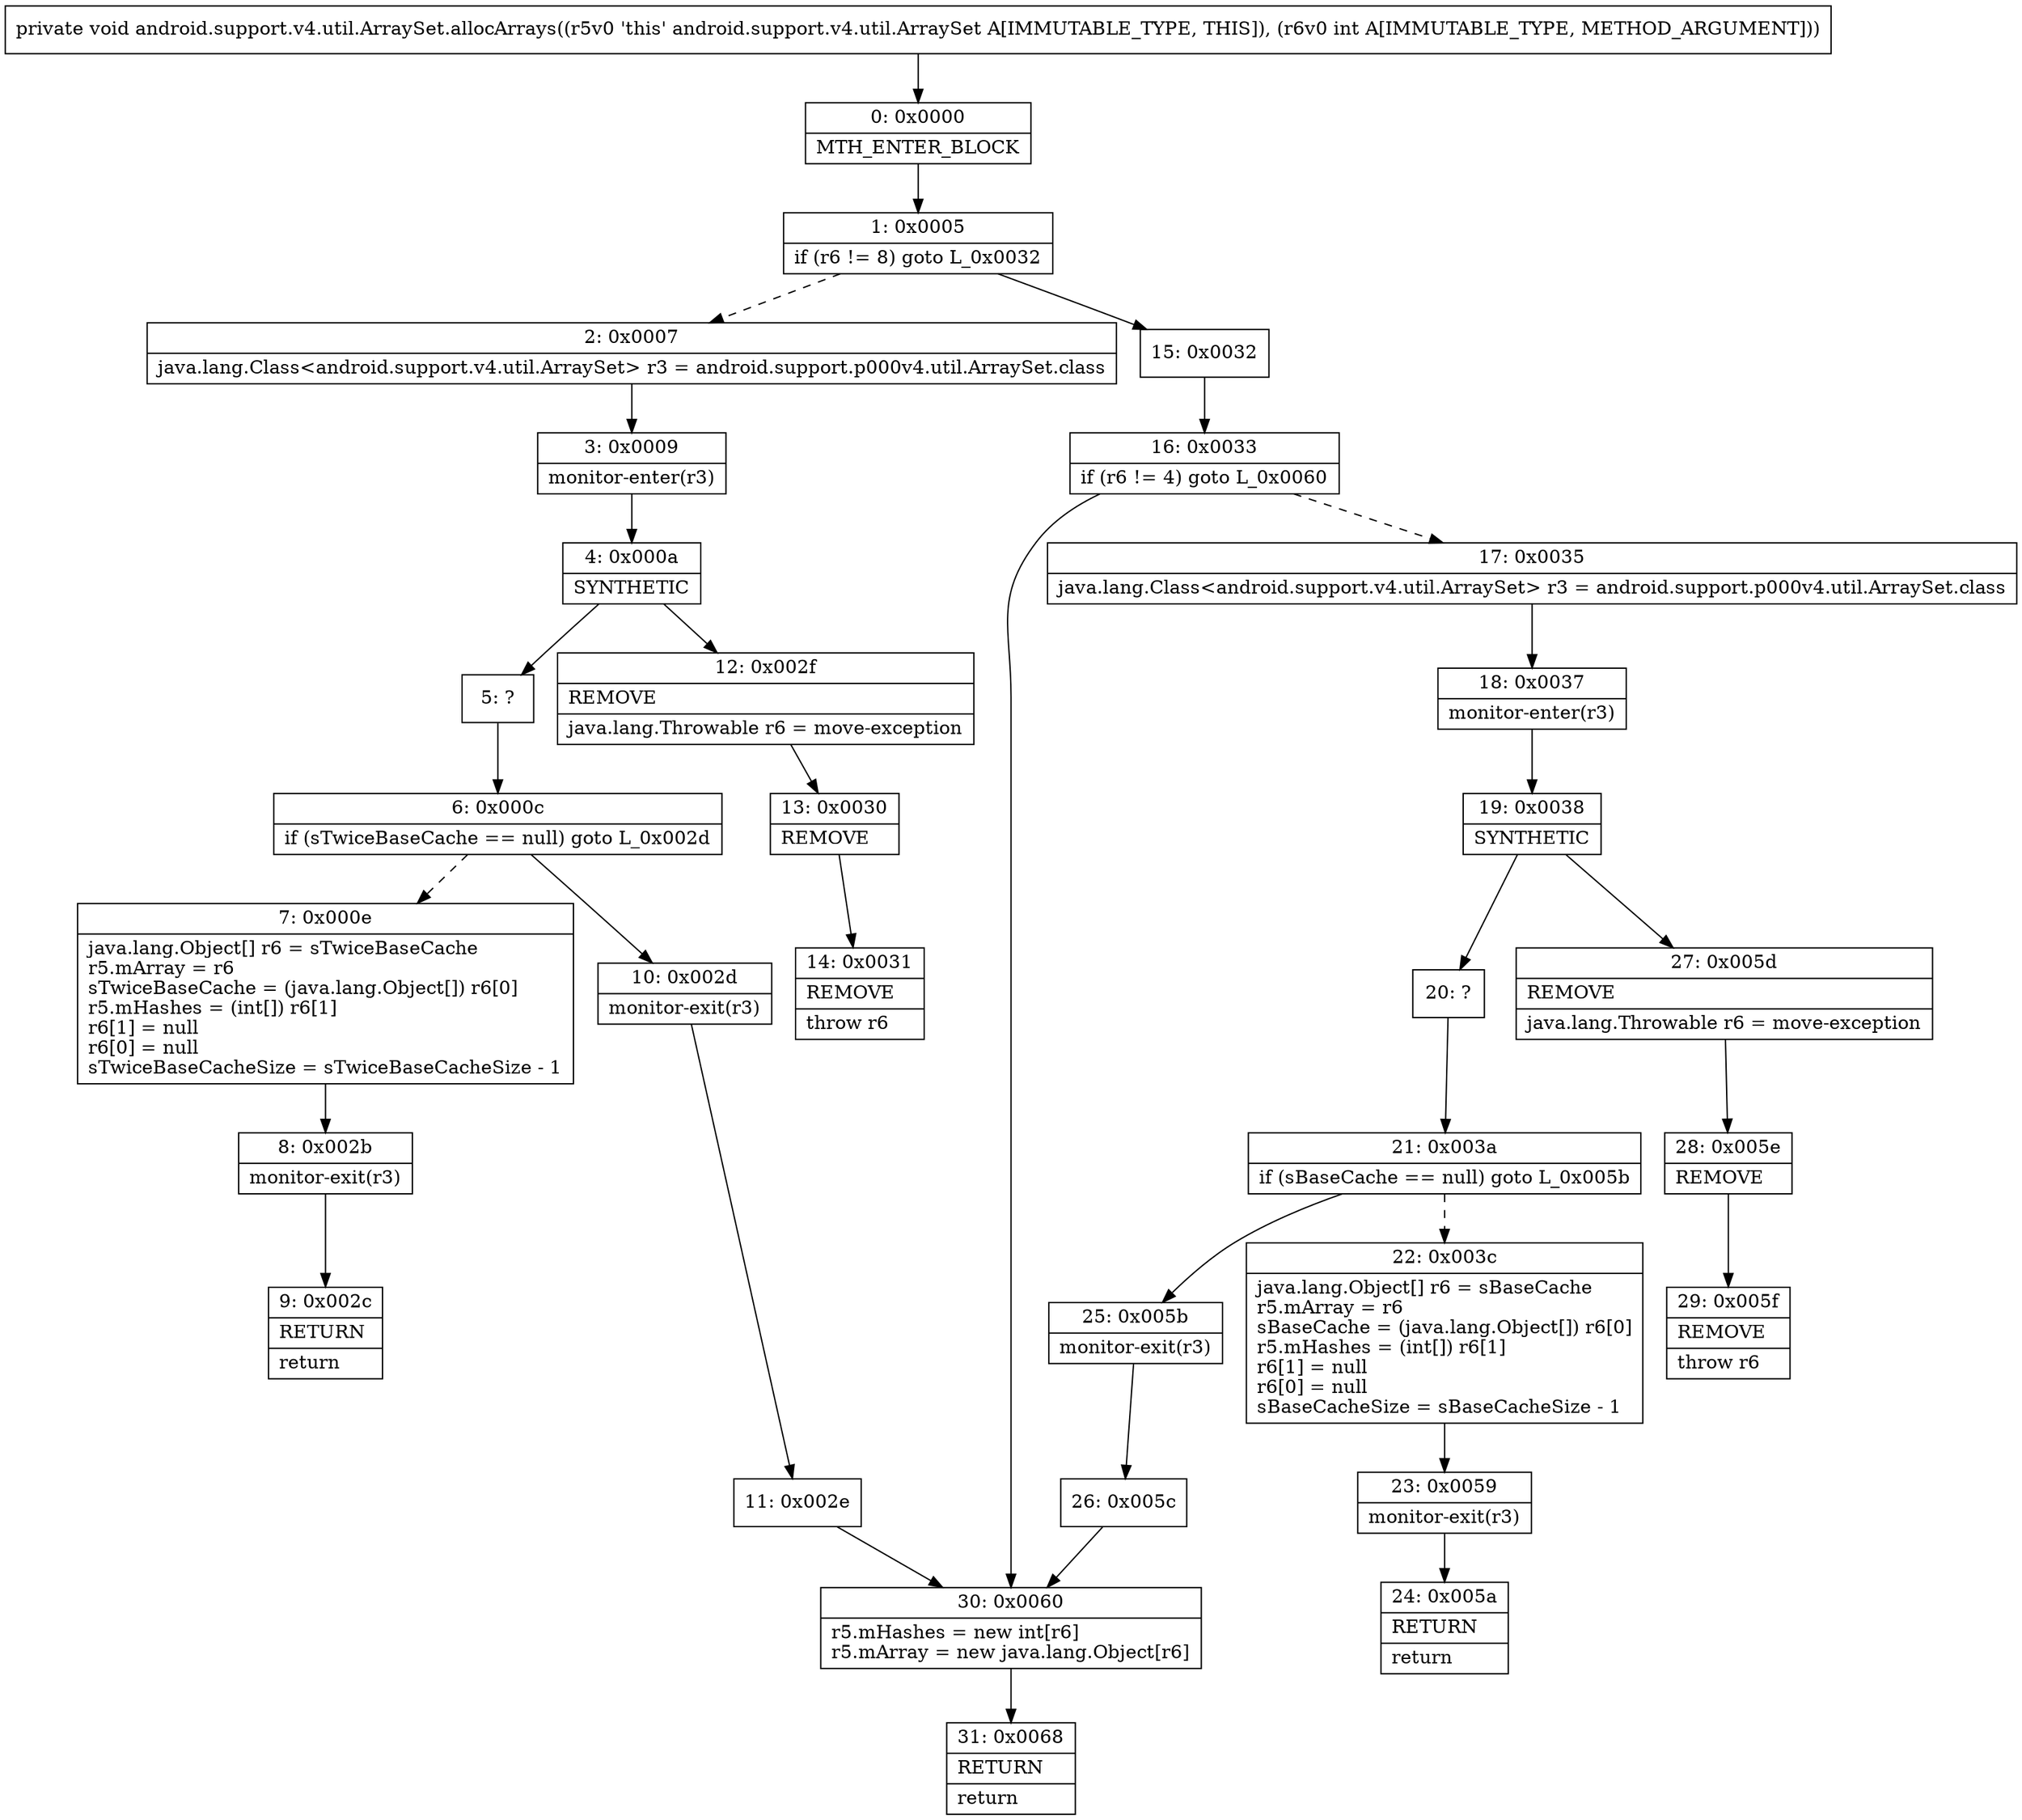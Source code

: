 digraph "CFG forandroid.support.v4.util.ArraySet.allocArrays(I)V" {
Node_0 [shape=record,label="{0\:\ 0x0000|MTH_ENTER_BLOCK\l}"];
Node_1 [shape=record,label="{1\:\ 0x0005|if (r6 != 8) goto L_0x0032\l}"];
Node_2 [shape=record,label="{2\:\ 0x0007|java.lang.Class\<android.support.v4.util.ArraySet\> r3 = android.support.p000v4.util.ArraySet.class\l}"];
Node_3 [shape=record,label="{3\:\ 0x0009|monitor\-enter(r3)\l}"];
Node_4 [shape=record,label="{4\:\ 0x000a|SYNTHETIC\l}"];
Node_5 [shape=record,label="{5\:\ ?}"];
Node_6 [shape=record,label="{6\:\ 0x000c|if (sTwiceBaseCache == null) goto L_0x002d\l}"];
Node_7 [shape=record,label="{7\:\ 0x000e|java.lang.Object[] r6 = sTwiceBaseCache\lr5.mArray = r6\lsTwiceBaseCache = (java.lang.Object[]) r6[0]\lr5.mHashes = (int[]) r6[1]\lr6[1] = null\lr6[0] = null\lsTwiceBaseCacheSize = sTwiceBaseCacheSize \- 1\l}"];
Node_8 [shape=record,label="{8\:\ 0x002b|monitor\-exit(r3)\l}"];
Node_9 [shape=record,label="{9\:\ 0x002c|RETURN\l|return\l}"];
Node_10 [shape=record,label="{10\:\ 0x002d|monitor\-exit(r3)\l}"];
Node_11 [shape=record,label="{11\:\ 0x002e}"];
Node_12 [shape=record,label="{12\:\ 0x002f|REMOVE\l|java.lang.Throwable r6 = move\-exception\l}"];
Node_13 [shape=record,label="{13\:\ 0x0030|REMOVE\l}"];
Node_14 [shape=record,label="{14\:\ 0x0031|REMOVE\l|throw r6\l}"];
Node_15 [shape=record,label="{15\:\ 0x0032}"];
Node_16 [shape=record,label="{16\:\ 0x0033|if (r6 != 4) goto L_0x0060\l}"];
Node_17 [shape=record,label="{17\:\ 0x0035|java.lang.Class\<android.support.v4.util.ArraySet\> r3 = android.support.p000v4.util.ArraySet.class\l}"];
Node_18 [shape=record,label="{18\:\ 0x0037|monitor\-enter(r3)\l}"];
Node_19 [shape=record,label="{19\:\ 0x0038|SYNTHETIC\l}"];
Node_20 [shape=record,label="{20\:\ ?}"];
Node_21 [shape=record,label="{21\:\ 0x003a|if (sBaseCache == null) goto L_0x005b\l}"];
Node_22 [shape=record,label="{22\:\ 0x003c|java.lang.Object[] r6 = sBaseCache\lr5.mArray = r6\lsBaseCache = (java.lang.Object[]) r6[0]\lr5.mHashes = (int[]) r6[1]\lr6[1] = null\lr6[0] = null\lsBaseCacheSize = sBaseCacheSize \- 1\l}"];
Node_23 [shape=record,label="{23\:\ 0x0059|monitor\-exit(r3)\l}"];
Node_24 [shape=record,label="{24\:\ 0x005a|RETURN\l|return\l}"];
Node_25 [shape=record,label="{25\:\ 0x005b|monitor\-exit(r3)\l}"];
Node_26 [shape=record,label="{26\:\ 0x005c}"];
Node_27 [shape=record,label="{27\:\ 0x005d|REMOVE\l|java.lang.Throwable r6 = move\-exception\l}"];
Node_28 [shape=record,label="{28\:\ 0x005e|REMOVE\l}"];
Node_29 [shape=record,label="{29\:\ 0x005f|REMOVE\l|throw r6\l}"];
Node_30 [shape=record,label="{30\:\ 0x0060|r5.mHashes = new int[r6]\lr5.mArray = new java.lang.Object[r6]\l}"];
Node_31 [shape=record,label="{31\:\ 0x0068|RETURN\l|return\l}"];
MethodNode[shape=record,label="{private void android.support.v4.util.ArraySet.allocArrays((r5v0 'this' android.support.v4.util.ArraySet A[IMMUTABLE_TYPE, THIS]), (r6v0 int A[IMMUTABLE_TYPE, METHOD_ARGUMENT])) }"];
MethodNode -> Node_0;
Node_0 -> Node_1;
Node_1 -> Node_2[style=dashed];
Node_1 -> Node_15;
Node_2 -> Node_3;
Node_3 -> Node_4;
Node_4 -> Node_5;
Node_4 -> Node_12;
Node_5 -> Node_6;
Node_6 -> Node_7[style=dashed];
Node_6 -> Node_10;
Node_7 -> Node_8;
Node_8 -> Node_9;
Node_10 -> Node_11;
Node_11 -> Node_30;
Node_12 -> Node_13;
Node_13 -> Node_14;
Node_15 -> Node_16;
Node_16 -> Node_17[style=dashed];
Node_16 -> Node_30;
Node_17 -> Node_18;
Node_18 -> Node_19;
Node_19 -> Node_20;
Node_19 -> Node_27;
Node_20 -> Node_21;
Node_21 -> Node_22[style=dashed];
Node_21 -> Node_25;
Node_22 -> Node_23;
Node_23 -> Node_24;
Node_25 -> Node_26;
Node_26 -> Node_30;
Node_27 -> Node_28;
Node_28 -> Node_29;
Node_30 -> Node_31;
}


